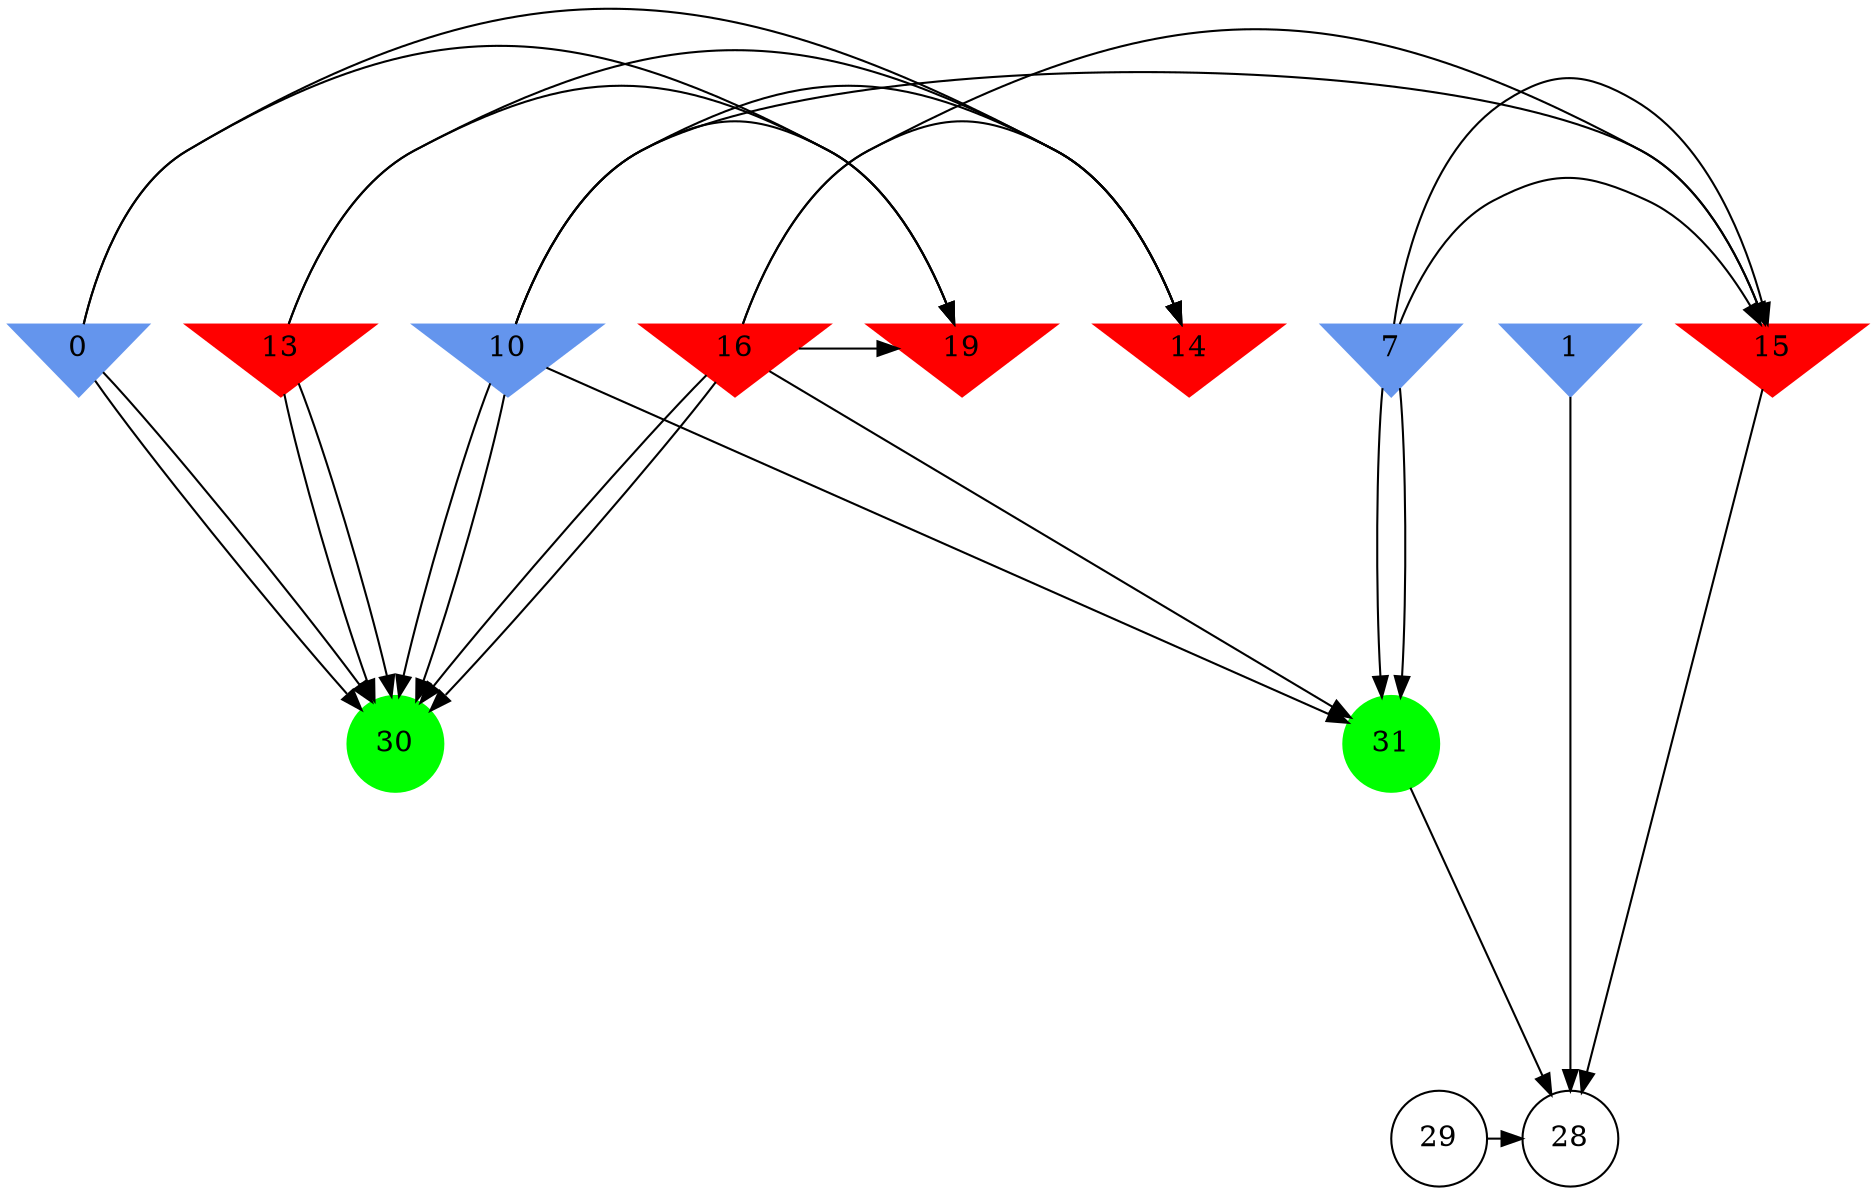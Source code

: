 digraph brain {
	ranksep=2.0;
	0 [shape=invtriangle,style=filled,color=cornflowerblue];
	1 [shape=invtriangle,style=filled,color=cornflowerblue];
	7 [shape=invtriangle,style=filled,color=cornflowerblue];
	10 [shape=invtriangle,style=filled,color=cornflowerblue];
	13 [shape=invtriangle,style=filled,color=red];
	14 [shape=invtriangle,style=filled,color=red];
	15 [shape=invtriangle,style=filled,color=red];
	16 [shape=invtriangle,style=filled,color=red];
	19 [shape=invtriangle,style=filled,color=red];
	28 [shape=circle,color=black];
	29 [shape=circle,color=black];
	30 [shape=circle,style=filled,color=green];
	31 [shape=circle,style=filled,color=green];
	10	->	31;
	10	->	15;
	7	->	31;
	7	->	15;
	16	->	31;
	16	->	15;
	7	->	31;
	7	->	15;
	0	->	14;
	0	->	30;
	0	->	30;
	0	->	19;
	10	->	14;
	10	->	30;
	10	->	30;
	10	->	19;
	16	->	14;
	16	->	30;
	16	->	30;
	16	->	19;
	13	->	14;
	13	->	30;
	13	->	30;
	13	->	19;
	31	->	28;
	1	->	28;
	15	->	28;
	29	->	28;
	{ rank=same; 0; 1; 7; 10; 13; 14; 15; 16; 19; }
	{ rank=same; 28; 29; }
	{ rank=same; 30; 31; }
}
